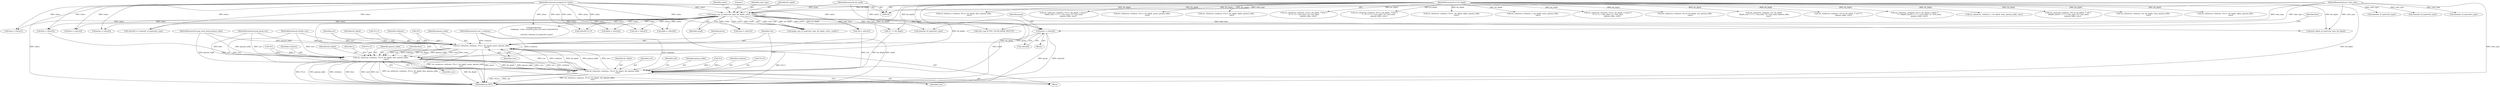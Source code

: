 digraph "0_Android_9d4853418ab2f754c2b63e091c29c5529b8b86ca_14@pointer" {
"1000892" [label="(Call,green = colors[2])"];
"1000148" [label="(Call,image_size_of_type(color_type, bit_depth, colors, small))"];
"1000133" [label="(MethodParameterIn,int color_type)"];
"1000134" [label="(MethodParameterIn,int bit_depth)"];
"1000137" [label="(MethodParameterIn,unsigned int *colors)"];
"1000138" [label="(MethodParameterIn,int small)"];
"1000926" [label="(Call,set_value(row, rowbytes, 3*x+1, bit_depth, green, gamma_table,\n                     conv))"];
"1000938" [label="(Call,set_value(row, rowbytes, 3*x+2, bit_depth, blue, gamma_table,\n                     conv))"];
"1000914" [label="(Call,set_value(row, rowbytes, 3*x+0, bit_depth, red, gamma_table,\n                     conv))"];
"1000930" [label="(Call,3*x)"];
"1000960" [label="(Call,green = colors[2])"];
"1000925" [label="(Identifier,conv)"];
"1000152" [label="(Identifier,small)"];
"1001057" [label="(MethodReturn,RET)"];
"1001012" [label="(Call,set_value(row, rowbytes, 4*x+2, bit_depth, blue, gamma_table,\n                     conv))"];
"1000912" [label="(Identifier,x)"];
"1001045" [label="(Call,fprintf(stderr,\n \"makepng: --color: count(%u) does not match channels(%u)\n\",\n\n          colors[0], channels_of_type(color_type)))"];
"1000922" [label="(Identifier,bit_depth)"];
"1000884" [label="(Block,)"];
"1000844" [label="(Call,alpha = colors[2])"];
"1000893" [label="(Identifier,green)"];
"1000611" [label="(Call,set_value(row, rowbytes, 3*x+1, bit_depth, /* green */\n (depth_max * x * 2 + size_max) / (2 * size_max),\n                  gamma_table, conv))"];
"1000937" [label="(Identifier,conv)"];
"1000138" [label="(MethodParameterIn,int small)"];
"1000949" [label="(Identifier,conv)"];
"1000947" [label="(Identifier,blue)"];
"1001000" [label="(Call,set_value(row, rowbytes, 4*x+1, bit_depth, green, gamma_table,\n                     conv))"];
"1000934" [label="(Identifier,bit_depth)"];
"1000886" [label="(Call,red = colors[1])"];
"1000174" [label="(Call,pixel_depth_of_type(color_type, bit_depth))"];
"1000137" [label="(MethodParameterIn,unsigned int *colors)"];
"1000972" [label="(Call,alpha = colors[4])"];
"1000452" [label="(Call,channels_of_type(color_type))"];
"1000147" [label="(Call,image_size_of_type(color_type, bit_depth, colors, small)-1)"];
"1000838" [label="(Call,luma = colors[1])"];
"1001024" [label="(Call,set_value(row, rowbytes, 4*x+3, bit_depth, alpha, gamma_table,\n                     conv))"];
"1000929" [label="(Call,3*x+1)"];
"1000633" [label="(Call,set_value(row, rowbytes, 3*x+2, bit_depth, /* blue */\n (Y * x * 2 + size_max) / (2 * size_max),\n                  gamma_table, conv))"];
"1000966" [label="(Call,blue = colors[3])"];
"1000942" [label="(Call,3*x)"];
"1000915" [label="(Identifier,row)"];
"1000134" [label="(MethodParameterIn,int bit_depth)"];
"1000914" [label="(Call,set_value(row, rowbytes, 3*x+0, bit_depth, red, gamma_table,\n                     conv))"];
"1000729" [label="(Call,set_value(row, rowbytes, 4*x+2, bit_depth, /* blue */\n                  Y - (Y * x * 2 + size_max) / (2 * size_max),\n                  gamma_table, conv))"];
"1000559" [label="(Call,set_value(row, rowbytes, 2*x+1, bit_depth, alpha, gamma_table,\n                  conv))"];
"1000150" [label="(Identifier,bit_depth)"];
"1000940" [label="(Identifier,rowbytes)"];
"1000928" [label="(Identifier,rowbytes)"];
"1000151" [label="(Identifier,colors)"];
"1000826" [label="(Call,set_value(row, rowbytes, x, bit_depth, luma, gamma_table,\n                     conv))"];
"1000153" [label="(Literal,1)"];
"1000892" [label="(Call,green = colors[2])"];
"1000926" [label="(Call,set_value(row, rowbytes, 3*x+1, bit_depth, green, gamma_table,\n                     conv))"];
"1000946" [label="(Identifier,bit_depth)"];
"1000894" [label="(Call,colors[2])"];
"1000898" [label="(Call,blue = colors[3])"];
"1000941" [label="(Call,3*x+2)"];
"1000899" [label="(Identifier,blue)"];
"1000927" [label="(Identifier,row)"];
"1000948" [label="(Identifier,gamma_table)"];
"1000131" [label="(MethodParameterIn,size_t rowbytes)"];
"1000939" [label="(Identifier,row)"];
"1000148" [label="(Call,image_size_of_type(color_type, bit_depth, colors, small))"];
"1000923" [label="(Identifier,red)"];
"1000788" [label="(Call,color_type & PNG_COLOR_MASK_PALETTE)"];
"1000798" [label="(Call,colors[0] == channels_of_type(color_type))"];
"1000707" [label="(Call,set_value(row, rowbytes, 4*x+1, bit_depth, /* green */\n (Y * x * 2 + size_max) / (2 * size_max),\n                  gamma_table, conv))"];
"1000924" [label="(Identifier,gamma_table)"];
"1000918" [label="(Call,3*x)"];
"1000135" [label="(MethodParameterIn,png_const_bytep gamma_table)"];
"1000988" [label="(Call,set_value(row, rowbytes, 4*x+0, bit_depth, red, gamma_table,\n                     conv))"];
"1000916" [label="(Identifier,rowbytes)"];
"1000130" [label="(MethodParameterIn,png_bytep row)"];
"1000539" [label="(Call,set_value(row, rowbytes, 2*x, bit_depth,\n (depth_max * x * 2 + size_max) / (2 * size_max), gamma_table,\n                  conv))"];
"1000805" [label="(Call,channels_of_type(color_type))"];
"1000149" [label="(Identifier,color_type)"];
"1000599" [label="(Call,set_value(row, rowbytes, 3*x+0, bit_depth, /* red */ Y,\n                     gamma_table, conv))"];
"1000913" [label="(Block,)"];
"1000753" [label="(Call,set_value(row, rowbytes, 4*x+3, bit_depth, /* alpha */\n                  Y + ((depth_max-Y) * x * 2 + size_max) / (2 * size_max),\n                  gamma_table, conv))"];
"1000936" [label="(Identifier,gamma_table)"];
"1000163" [label="(Call,colors[0] == 0)"];
"1000917" [label="(Call,3*x+0)"];
"1000136" [label="(MethodParameterIn,double conv)"];
"1000935" [label="(Identifier,green)"];
"1000503" [label="(Call,set_value(row, rowbytes, x, bit_depth, luma, gamma_table, conv))"];
"1000133" [label="(MethodParameterIn,int color_type)"];
"1000158" [label="(Call,1U << bit_depth)"];
"1000683" [label="(Call,set_value(row, rowbytes, 4*x+0, bit_depth, /* red */\n ((depth_max-Y) * x * 2 + size_max) / (2 * size_max),\n                  gamma_table, conv))"];
"1000860" [label="(Call,set_value(row, rowbytes, 2*x, bit_depth, luma, gamma_table,\n                     conv))"];
"1000802" [label="(Call,channels_of_type(color_type))"];
"1000954" [label="(Call,red = colors[1])"];
"1000938" [label="(Call,set_value(row, rowbytes, 3*x+2, bit_depth, blue, gamma_table,\n                     conv))"];
"1000870" [label="(Call,set_value(row, rowbytes, 2*x+1, bit_depth, alpha, gamma_table,\n                     conv))"];
"1000811" [label="(Call,luma = colors[1])"];
"1001051" [label="(Call,channels_of_type(color_type))"];
"1000892" -> "1000884"  [label="AST: "];
"1000892" -> "1000894"  [label="CFG: "];
"1000893" -> "1000892"  [label="AST: "];
"1000894" -> "1000892"  [label="AST: "];
"1000899" -> "1000892"  [label="CFG: "];
"1000892" -> "1001057"  [label="DDG: green"];
"1000892" -> "1001057"  [label="DDG: colors[2]"];
"1000148" -> "1000892"  [label="DDG: colors"];
"1000137" -> "1000892"  [label="DDG: colors"];
"1000892" -> "1000926"  [label="DDG: green"];
"1000148" -> "1000147"  [label="AST: "];
"1000148" -> "1000152"  [label="CFG: "];
"1000149" -> "1000148"  [label="AST: "];
"1000150" -> "1000148"  [label="AST: "];
"1000151" -> "1000148"  [label="AST: "];
"1000152" -> "1000148"  [label="AST: "];
"1000153" -> "1000148"  [label="CFG: "];
"1000148" -> "1001057"  [label="DDG: colors"];
"1000148" -> "1001057"  [label="DDG: small"];
"1000148" -> "1000147"  [label="DDG: color_type"];
"1000148" -> "1000147"  [label="DDG: bit_depth"];
"1000148" -> "1000147"  [label="DDG: colors"];
"1000148" -> "1000147"  [label="DDG: small"];
"1000133" -> "1000148"  [label="DDG: color_type"];
"1000134" -> "1000148"  [label="DDG: bit_depth"];
"1000137" -> "1000148"  [label="DDG: colors"];
"1000138" -> "1000148"  [label="DDG: small"];
"1000148" -> "1000158"  [label="DDG: bit_depth"];
"1000148" -> "1000163"  [label="DDG: colors"];
"1000148" -> "1000174"  [label="DDG: color_type"];
"1000148" -> "1000452"  [label="DDG: color_type"];
"1000148" -> "1000788"  [label="DDG: color_type"];
"1000148" -> "1000798"  [label="DDG: colors"];
"1000148" -> "1000811"  [label="DDG: colors"];
"1000148" -> "1000838"  [label="DDG: colors"];
"1000148" -> "1000844"  [label="DDG: colors"];
"1000148" -> "1000886"  [label="DDG: colors"];
"1000148" -> "1000898"  [label="DDG: colors"];
"1000148" -> "1000954"  [label="DDG: colors"];
"1000148" -> "1000960"  [label="DDG: colors"];
"1000148" -> "1000966"  [label="DDG: colors"];
"1000148" -> "1000972"  [label="DDG: colors"];
"1000148" -> "1001045"  [label="DDG: colors"];
"1000133" -> "1000129"  [label="AST: "];
"1000133" -> "1001057"  [label="DDG: color_type"];
"1000133" -> "1000174"  [label="DDG: color_type"];
"1000133" -> "1000452"  [label="DDG: color_type"];
"1000133" -> "1000788"  [label="DDG: color_type"];
"1000133" -> "1000802"  [label="DDG: color_type"];
"1000133" -> "1000805"  [label="DDG: color_type"];
"1000133" -> "1001051"  [label="DDG: color_type"];
"1000134" -> "1000129"  [label="AST: "];
"1000134" -> "1001057"  [label="DDG: bit_depth"];
"1000134" -> "1000158"  [label="DDG: bit_depth"];
"1000134" -> "1000174"  [label="DDG: bit_depth"];
"1000134" -> "1000503"  [label="DDG: bit_depth"];
"1000134" -> "1000539"  [label="DDG: bit_depth"];
"1000134" -> "1000559"  [label="DDG: bit_depth"];
"1000134" -> "1000599"  [label="DDG: bit_depth"];
"1000134" -> "1000611"  [label="DDG: bit_depth"];
"1000134" -> "1000633"  [label="DDG: bit_depth"];
"1000134" -> "1000683"  [label="DDG: bit_depth"];
"1000134" -> "1000707"  [label="DDG: bit_depth"];
"1000134" -> "1000729"  [label="DDG: bit_depth"];
"1000134" -> "1000753"  [label="DDG: bit_depth"];
"1000134" -> "1000826"  [label="DDG: bit_depth"];
"1000134" -> "1000860"  [label="DDG: bit_depth"];
"1000134" -> "1000870"  [label="DDG: bit_depth"];
"1000134" -> "1000914"  [label="DDG: bit_depth"];
"1000134" -> "1000926"  [label="DDG: bit_depth"];
"1000134" -> "1000938"  [label="DDG: bit_depth"];
"1000134" -> "1000988"  [label="DDG: bit_depth"];
"1000134" -> "1001000"  [label="DDG: bit_depth"];
"1000134" -> "1001012"  [label="DDG: bit_depth"];
"1000134" -> "1001024"  [label="DDG: bit_depth"];
"1000137" -> "1000129"  [label="AST: "];
"1000137" -> "1001057"  [label="DDG: colors"];
"1000137" -> "1000163"  [label="DDG: colors"];
"1000137" -> "1000798"  [label="DDG: colors"];
"1000137" -> "1000811"  [label="DDG: colors"];
"1000137" -> "1000838"  [label="DDG: colors"];
"1000137" -> "1000844"  [label="DDG: colors"];
"1000137" -> "1000886"  [label="DDG: colors"];
"1000137" -> "1000898"  [label="DDG: colors"];
"1000137" -> "1000954"  [label="DDG: colors"];
"1000137" -> "1000960"  [label="DDG: colors"];
"1000137" -> "1000966"  [label="DDG: colors"];
"1000137" -> "1000972"  [label="DDG: colors"];
"1000137" -> "1001045"  [label="DDG: colors"];
"1000138" -> "1000129"  [label="AST: "];
"1000138" -> "1001057"  [label="DDG: small"];
"1000926" -> "1000913"  [label="AST: "];
"1000926" -> "1000937"  [label="CFG: "];
"1000927" -> "1000926"  [label="AST: "];
"1000928" -> "1000926"  [label="AST: "];
"1000929" -> "1000926"  [label="AST: "];
"1000934" -> "1000926"  [label="AST: "];
"1000935" -> "1000926"  [label="AST: "];
"1000936" -> "1000926"  [label="AST: "];
"1000937" -> "1000926"  [label="AST: "];
"1000939" -> "1000926"  [label="CFG: "];
"1000926" -> "1001057"  [label="DDG: set_value(row, rowbytes, 3*x+1, bit_depth, green, gamma_table,\n                     conv)"];
"1000926" -> "1001057"  [label="DDG: green"];
"1000926" -> "1001057"  [label="DDG: 3*x+1"];
"1000914" -> "1000926"  [label="DDG: row"];
"1000914" -> "1000926"  [label="DDG: rowbytes"];
"1000914" -> "1000926"  [label="DDG: bit_depth"];
"1000914" -> "1000926"  [label="DDG: gamma_table"];
"1000914" -> "1000926"  [label="DDG: conv"];
"1000130" -> "1000926"  [label="DDG: row"];
"1000131" -> "1000926"  [label="DDG: rowbytes"];
"1000930" -> "1000926"  [label="DDG: 3"];
"1000930" -> "1000926"  [label="DDG: x"];
"1000135" -> "1000926"  [label="DDG: gamma_table"];
"1000136" -> "1000926"  [label="DDG: conv"];
"1000926" -> "1000938"  [label="DDG: row"];
"1000926" -> "1000938"  [label="DDG: rowbytes"];
"1000926" -> "1000938"  [label="DDG: bit_depth"];
"1000926" -> "1000938"  [label="DDG: gamma_table"];
"1000926" -> "1000938"  [label="DDG: conv"];
"1000938" -> "1000913"  [label="AST: "];
"1000938" -> "1000949"  [label="CFG: "];
"1000939" -> "1000938"  [label="AST: "];
"1000940" -> "1000938"  [label="AST: "];
"1000941" -> "1000938"  [label="AST: "];
"1000946" -> "1000938"  [label="AST: "];
"1000947" -> "1000938"  [label="AST: "];
"1000948" -> "1000938"  [label="AST: "];
"1000949" -> "1000938"  [label="AST: "];
"1000912" -> "1000938"  [label="CFG: "];
"1000938" -> "1001057"  [label="DDG: row"];
"1000938" -> "1001057"  [label="DDG: set_value(row, rowbytes, 3*x+2, bit_depth, blue, gamma_table,\n                     conv)"];
"1000938" -> "1001057"  [label="DDG: bit_depth"];
"1000938" -> "1001057"  [label="DDG: 3*x+2"];
"1000938" -> "1001057"  [label="DDG: gamma_table"];
"1000938" -> "1001057"  [label="DDG: rowbytes"];
"1000938" -> "1001057"  [label="DDG: blue"];
"1000938" -> "1001057"  [label="DDG: conv"];
"1000938" -> "1000914"  [label="DDG: row"];
"1000938" -> "1000914"  [label="DDG: rowbytes"];
"1000938" -> "1000914"  [label="DDG: bit_depth"];
"1000938" -> "1000914"  [label="DDG: gamma_table"];
"1000938" -> "1000914"  [label="DDG: conv"];
"1000130" -> "1000938"  [label="DDG: row"];
"1000131" -> "1000938"  [label="DDG: rowbytes"];
"1000942" -> "1000938"  [label="DDG: 3"];
"1000942" -> "1000938"  [label="DDG: x"];
"1000898" -> "1000938"  [label="DDG: blue"];
"1000135" -> "1000938"  [label="DDG: gamma_table"];
"1000136" -> "1000938"  [label="DDG: conv"];
"1000914" -> "1000913"  [label="AST: "];
"1000914" -> "1000925"  [label="CFG: "];
"1000915" -> "1000914"  [label="AST: "];
"1000916" -> "1000914"  [label="AST: "];
"1000917" -> "1000914"  [label="AST: "];
"1000922" -> "1000914"  [label="AST: "];
"1000923" -> "1000914"  [label="AST: "];
"1000924" -> "1000914"  [label="AST: "];
"1000925" -> "1000914"  [label="AST: "];
"1000927" -> "1000914"  [label="CFG: "];
"1000914" -> "1001057"  [label="DDG: red"];
"1000914" -> "1001057"  [label="DDG: set_value(row, rowbytes, 3*x+0, bit_depth, red, gamma_table,\n                     conv)"];
"1000914" -> "1001057"  [label="DDG: 3*x+0"];
"1000130" -> "1000914"  [label="DDG: row"];
"1000131" -> "1000914"  [label="DDG: rowbytes"];
"1000918" -> "1000914"  [label="DDG: 3"];
"1000918" -> "1000914"  [label="DDG: x"];
"1000158" -> "1000914"  [label="DDG: bit_depth"];
"1000886" -> "1000914"  [label="DDG: red"];
"1000135" -> "1000914"  [label="DDG: gamma_table"];
"1000136" -> "1000914"  [label="DDG: conv"];
}
